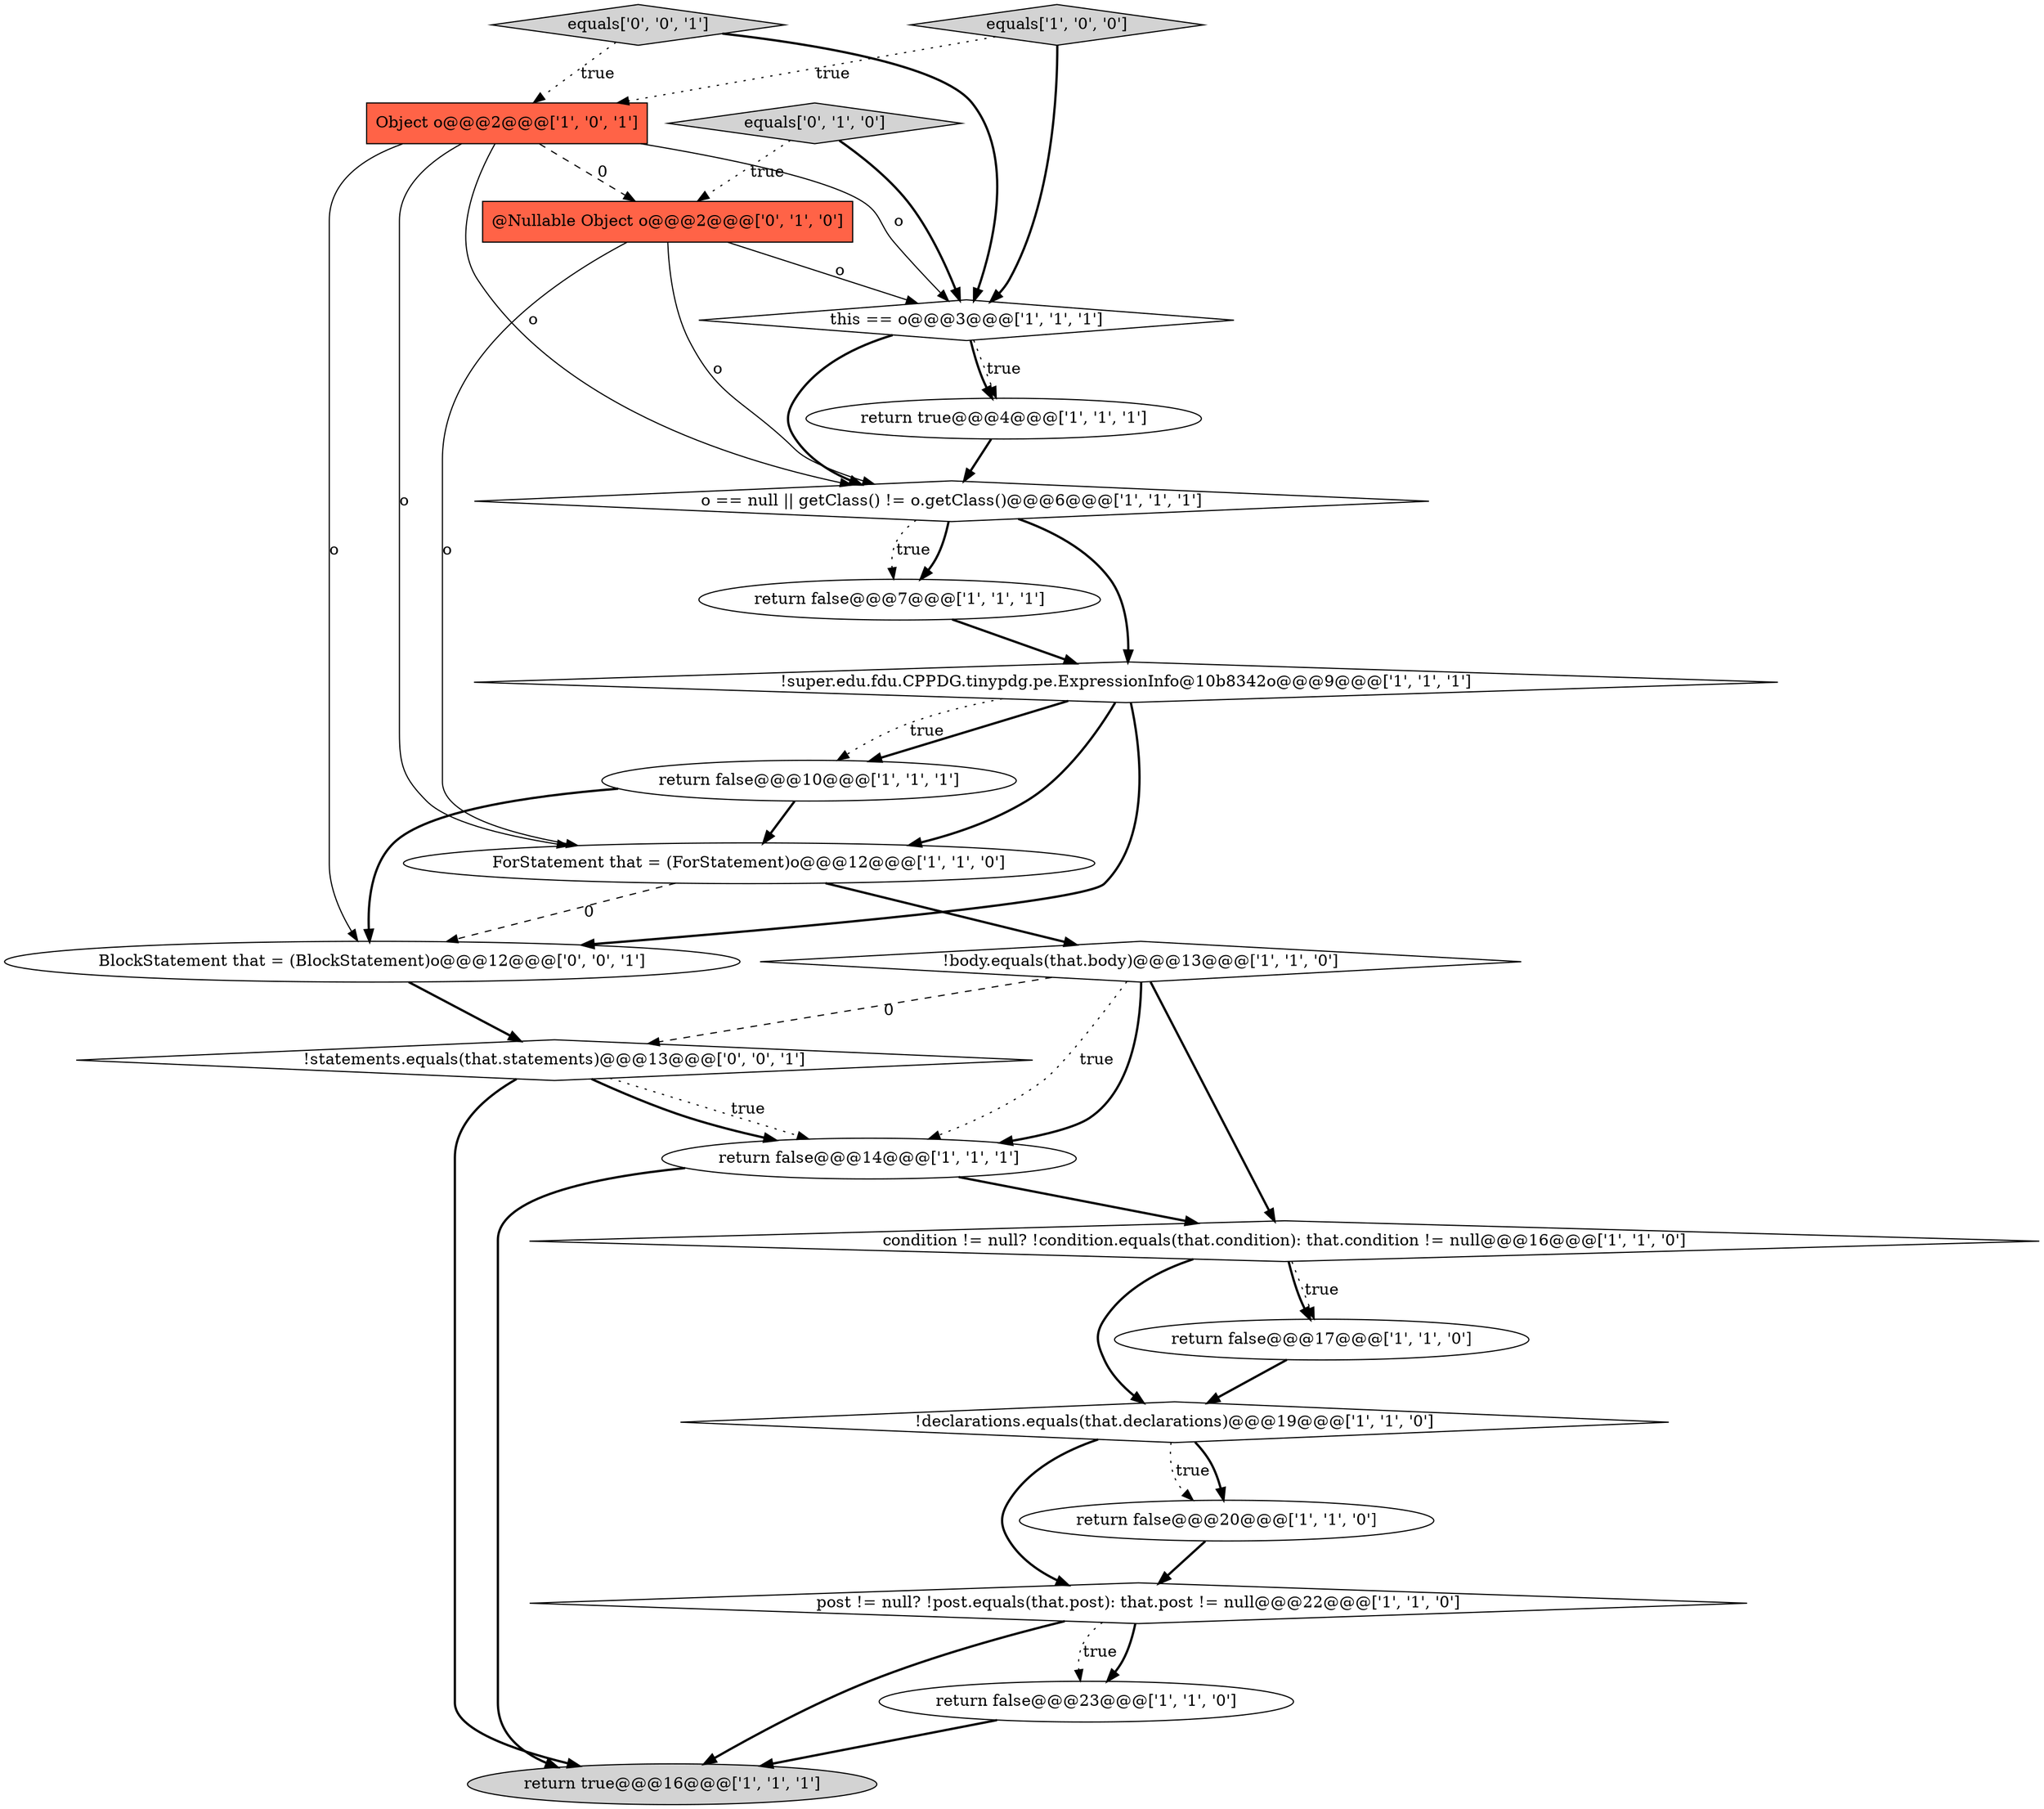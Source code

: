 digraph {
7 [style = filled, label = "return false@@@23@@@['1', '1', '0']", fillcolor = white, shape = ellipse image = "AAA0AAABBB1BBB"];
18 [style = filled, label = "equals['0', '1', '0']", fillcolor = lightgray, shape = diamond image = "AAA0AAABBB2BBB"];
1 [style = filled, label = "this == o@@@3@@@['1', '1', '1']", fillcolor = white, shape = diamond image = "AAA0AAABBB1BBB"];
15 [style = filled, label = "o == null || getClass() != o.getClass()@@@6@@@['1', '1', '1']", fillcolor = white, shape = diamond image = "AAA0AAABBB1BBB"];
4 [style = filled, label = "return true@@@16@@@['1', '1', '1']", fillcolor = lightgray, shape = ellipse image = "AAA0AAABBB1BBB"];
10 [style = filled, label = "return false@@@14@@@['1', '1', '1']", fillcolor = white, shape = ellipse image = "AAA0AAABBB1BBB"];
17 [style = filled, label = "return true@@@4@@@['1', '1', '1']", fillcolor = white, shape = ellipse image = "AAA0AAABBB1BBB"];
0 [style = filled, label = "ForStatement that = (ForStatement)o@@@12@@@['1', '1', '0']", fillcolor = white, shape = ellipse image = "AAA0AAABBB1BBB"];
8 [style = filled, label = "condition != null? !condition.equals(that.condition): that.condition != null@@@16@@@['1', '1', '0']", fillcolor = white, shape = diamond image = "AAA0AAABBB1BBB"];
2 [style = filled, label = "!body.equals(that.body)@@@13@@@['1', '1', '0']", fillcolor = white, shape = diamond image = "AAA0AAABBB1BBB"];
12 [style = filled, label = "equals['1', '0', '0']", fillcolor = lightgray, shape = diamond image = "AAA0AAABBB1BBB"];
13 [style = filled, label = "!declarations.equals(that.declarations)@@@19@@@['1', '1', '0']", fillcolor = white, shape = diamond image = "AAA0AAABBB1BBB"];
16 [style = filled, label = "return false@@@10@@@['1', '1', '1']", fillcolor = white, shape = ellipse image = "AAA0AAABBB1BBB"];
3 [style = filled, label = "return false@@@7@@@['1', '1', '1']", fillcolor = white, shape = ellipse image = "AAA0AAABBB1BBB"];
21 [style = filled, label = "BlockStatement that = (BlockStatement)o@@@12@@@['0', '0', '1']", fillcolor = white, shape = ellipse image = "AAA0AAABBB3BBB"];
19 [style = filled, label = "@Nullable Object o@@@2@@@['0', '1', '0']", fillcolor = tomato, shape = box image = "AAA1AAABBB2BBB"];
6 [style = filled, label = "return false@@@20@@@['1', '1', '0']", fillcolor = white, shape = ellipse image = "AAA0AAABBB1BBB"];
9 [style = filled, label = "Object o@@@2@@@['1', '0', '1']", fillcolor = tomato, shape = box image = "AAA0AAABBB1BBB"];
22 [style = filled, label = "!statements.equals(that.statements)@@@13@@@['0', '0', '1']", fillcolor = white, shape = diamond image = "AAA0AAABBB3BBB"];
14 [style = filled, label = "post != null? !post.equals(that.post): that.post != null@@@22@@@['1', '1', '0']", fillcolor = white, shape = diamond image = "AAA0AAABBB1BBB"];
20 [style = filled, label = "equals['0', '0', '1']", fillcolor = lightgray, shape = diamond image = "AAA0AAABBB3BBB"];
5 [style = filled, label = "return false@@@17@@@['1', '1', '0']", fillcolor = white, shape = ellipse image = "AAA0AAABBB1BBB"];
11 [style = filled, label = "!super.edu.fdu.CPPDG.tinypdg.pe.ExpressionInfo@10b8342o@@@9@@@['1', '1', '1']", fillcolor = white, shape = diamond image = "AAA0AAABBB1BBB"];
13->6 [style = dotted, label="true"];
11->16 [style = bold, label=""];
19->1 [style = solid, label="o"];
19->0 [style = solid, label="o"];
22->10 [style = dotted, label="true"];
16->0 [style = bold, label=""];
20->9 [style = dotted, label="true"];
1->17 [style = dotted, label="true"];
1->15 [style = bold, label=""];
11->21 [style = bold, label=""];
0->2 [style = bold, label=""];
18->19 [style = dotted, label="true"];
3->11 [style = bold, label=""];
9->21 [style = solid, label="o"];
7->4 [style = bold, label=""];
20->1 [style = bold, label=""];
15->3 [style = bold, label=""];
2->10 [style = bold, label=""];
12->1 [style = bold, label=""];
1->17 [style = bold, label=""];
14->7 [style = bold, label=""];
22->4 [style = bold, label=""];
9->1 [style = solid, label="o"];
15->3 [style = dotted, label="true"];
9->0 [style = solid, label="o"];
6->14 [style = bold, label=""];
9->19 [style = dashed, label="0"];
11->0 [style = bold, label=""];
14->4 [style = bold, label=""];
19->15 [style = solid, label="o"];
15->11 [style = bold, label=""];
10->8 [style = bold, label=""];
8->5 [style = bold, label=""];
18->1 [style = bold, label=""];
8->5 [style = dotted, label="true"];
21->22 [style = bold, label=""];
0->21 [style = dashed, label="0"];
16->21 [style = bold, label=""];
5->13 [style = bold, label=""];
14->7 [style = dotted, label="true"];
17->15 [style = bold, label=""];
22->10 [style = bold, label=""];
10->4 [style = bold, label=""];
11->16 [style = dotted, label="true"];
13->6 [style = bold, label=""];
2->22 [style = dashed, label="0"];
13->14 [style = bold, label=""];
9->15 [style = solid, label="o"];
8->13 [style = bold, label=""];
2->8 [style = bold, label=""];
2->10 [style = dotted, label="true"];
12->9 [style = dotted, label="true"];
}
